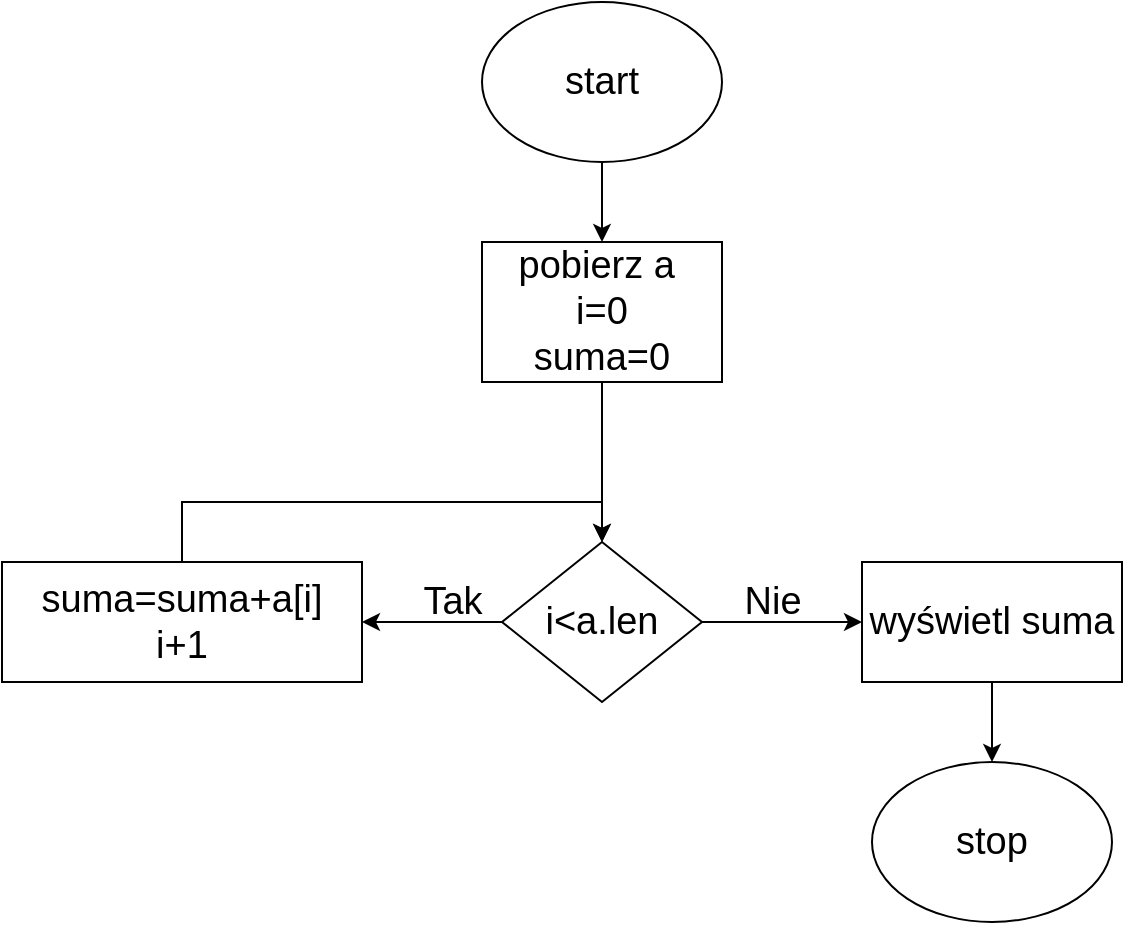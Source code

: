 <mxfile version="20.8.23" type="github">
  <diagram id="C5RBs43oDa-KdzZeNtuy" name="Page-1">
    <mxGraphModel dx="1393" dy="797" grid="1" gridSize="10" guides="1" tooltips="1" connect="1" arrows="1" fold="1" page="1" pageScale="1" pageWidth="827" pageHeight="1169" math="0" shadow="0">
      <root>
        <mxCell id="WIyWlLk6GJQsqaUBKTNV-0" />
        <mxCell id="WIyWlLk6GJQsqaUBKTNV-1" parent="WIyWlLk6GJQsqaUBKTNV-0" />
        <mxCell id="j4jMSUMW0LOXMWoyHA9_-7" value="" style="edgeStyle=orthogonalEdgeStyle;rounded=0;orthogonalLoop=1;jettySize=auto;html=1;fontSize=19;" edge="1" parent="WIyWlLk6GJQsqaUBKTNV-1" source="j4jMSUMW0LOXMWoyHA9_-0" target="j4jMSUMW0LOXMWoyHA9_-2">
          <mxGeometry relative="1" as="geometry" />
        </mxCell>
        <mxCell id="j4jMSUMW0LOXMWoyHA9_-0" value="start" style="ellipse;whiteSpace=wrap;html=1;fontSize=19;" vertex="1" parent="WIyWlLk6GJQsqaUBKTNV-1">
          <mxGeometry x="340" y="40" width="120" height="80" as="geometry" />
        </mxCell>
        <mxCell id="j4jMSUMW0LOXMWoyHA9_-1" value="stop" style="ellipse;whiteSpace=wrap;html=1;fontSize=19;" vertex="1" parent="WIyWlLk6GJQsqaUBKTNV-1">
          <mxGeometry x="535" y="420" width="120" height="80" as="geometry" />
        </mxCell>
        <mxCell id="j4jMSUMW0LOXMWoyHA9_-8" value="" style="edgeStyle=orthogonalEdgeStyle;rounded=0;orthogonalLoop=1;jettySize=auto;html=1;fontSize=19;" edge="1" parent="WIyWlLk6GJQsqaUBKTNV-1" source="j4jMSUMW0LOXMWoyHA9_-2" target="j4jMSUMW0LOXMWoyHA9_-3">
          <mxGeometry relative="1" as="geometry" />
        </mxCell>
        <mxCell id="j4jMSUMW0LOXMWoyHA9_-2" value="pobierz a&amp;nbsp;&lt;br&gt;i=0&lt;br&gt;suma=0" style="whiteSpace=wrap;html=1;fontSize=19;" vertex="1" parent="WIyWlLk6GJQsqaUBKTNV-1">
          <mxGeometry x="340" y="160" width="120" height="70" as="geometry" />
        </mxCell>
        <mxCell id="j4jMSUMW0LOXMWoyHA9_-11" value="" style="edgeStyle=orthogonalEdgeStyle;rounded=0;orthogonalLoop=1;jettySize=auto;html=1;fontSize=19;" edge="1" parent="WIyWlLk6GJQsqaUBKTNV-1" source="j4jMSUMW0LOXMWoyHA9_-3" target="j4jMSUMW0LOXMWoyHA9_-9">
          <mxGeometry relative="1" as="geometry" />
        </mxCell>
        <mxCell id="j4jMSUMW0LOXMWoyHA9_-13" value="" style="edgeStyle=orthogonalEdgeStyle;rounded=0;orthogonalLoop=1;jettySize=auto;html=1;fontSize=19;" edge="1" parent="WIyWlLk6GJQsqaUBKTNV-1" source="j4jMSUMW0LOXMWoyHA9_-3" target="j4jMSUMW0LOXMWoyHA9_-10">
          <mxGeometry relative="1" as="geometry" />
        </mxCell>
        <mxCell id="j4jMSUMW0LOXMWoyHA9_-3" value="i&amp;lt;a.len" style="rhombus;whiteSpace=wrap;html=1;fontSize=19;" vertex="1" parent="WIyWlLk6GJQsqaUBKTNV-1">
          <mxGeometry x="350" y="310" width="100" height="80" as="geometry" />
        </mxCell>
        <mxCell id="j4jMSUMW0LOXMWoyHA9_-15" style="edgeStyle=orthogonalEdgeStyle;rounded=0;orthogonalLoop=1;jettySize=auto;html=1;exitX=0.5;exitY=0;exitDx=0;exitDy=0;fontSize=19;entryX=0.5;entryY=0;entryDx=0;entryDy=0;" edge="1" parent="WIyWlLk6GJQsqaUBKTNV-1" source="j4jMSUMW0LOXMWoyHA9_-9" target="j4jMSUMW0LOXMWoyHA9_-3">
          <mxGeometry relative="1" as="geometry">
            <mxPoint x="370" y="260" as="targetPoint" />
          </mxGeometry>
        </mxCell>
        <mxCell id="j4jMSUMW0LOXMWoyHA9_-9" value="suma=suma+a[i]&lt;br&gt;i+1" style="rounded=0;whiteSpace=wrap;html=1;fontSize=19;" vertex="1" parent="WIyWlLk6GJQsqaUBKTNV-1">
          <mxGeometry x="100" y="320" width="180" height="60" as="geometry" />
        </mxCell>
        <mxCell id="j4jMSUMW0LOXMWoyHA9_-16" value="" style="edgeStyle=orthogonalEdgeStyle;rounded=0;orthogonalLoop=1;jettySize=auto;html=1;fontSize=19;" edge="1" parent="WIyWlLk6GJQsqaUBKTNV-1" source="j4jMSUMW0LOXMWoyHA9_-10" target="j4jMSUMW0LOXMWoyHA9_-1">
          <mxGeometry relative="1" as="geometry" />
        </mxCell>
        <mxCell id="j4jMSUMW0LOXMWoyHA9_-10" value="wyświetl suma" style="rounded=0;whiteSpace=wrap;html=1;fontSize=19;" vertex="1" parent="WIyWlLk6GJQsqaUBKTNV-1">
          <mxGeometry x="530" y="320" width="130" height="60" as="geometry" />
        </mxCell>
        <mxCell id="j4jMSUMW0LOXMWoyHA9_-12" value="Tak" style="text;html=1;align=center;verticalAlign=middle;resizable=0;points=[];autosize=1;strokeColor=none;fillColor=none;fontSize=19;" vertex="1" parent="WIyWlLk6GJQsqaUBKTNV-1">
          <mxGeometry x="300" y="320" width="50" height="40" as="geometry" />
        </mxCell>
        <mxCell id="j4jMSUMW0LOXMWoyHA9_-14" value="Nie" style="text;html=1;align=center;verticalAlign=middle;resizable=0;points=[];autosize=1;strokeColor=none;fillColor=none;fontSize=19;" vertex="1" parent="WIyWlLk6GJQsqaUBKTNV-1">
          <mxGeometry x="460" y="320" width="50" height="40" as="geometry" />
        </mxCell>
      </root>
    </mxGraphModel>
  </diagram>
</mxfile>

